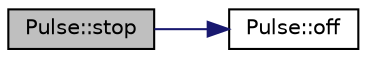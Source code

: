 digraph "Pulse::stop"
{
 // LATEX_PDF_SIZE
  edge [fontname="Helvetica",fontsize="10",labelfontname="Helvetica",labelfontsize="10"];
  node [fontname="Helvetica",fontsize="10",shape=record];
  rankdir="LR";
  Node1 [label="Pulse::stop",height=0.2,width=0.4,color="black", fillcolor="grey75", style="filled", fontcolor="black",tooltip="stop flashing!"];
  Node1 -> Node2 [color="midnightblue",fontsize="10",style="solid",fontname="Helvetica"];
  Node2 [label="Pulse::off",height=0.2,width=0.4,color="black", fillcolor="white", style="filled",URL="$classPulse.html#a74201a7f342f19bdc5dad59e3a06f864",tooltip="turn the led OFF"];
}

